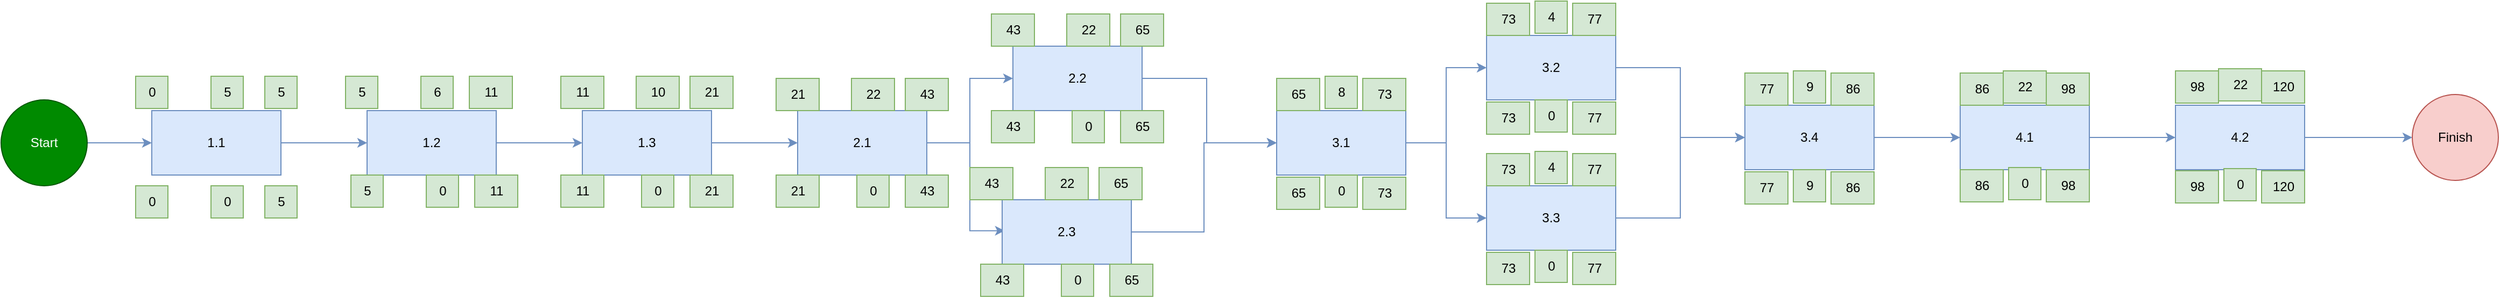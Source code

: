 <mxfile version="24.4.0" type="device">
  <diagram name="Page-1" id="drlovhU6fbLEltSXgcXZ">
    <mxGraphModel dx="1224" dy="1997" grid="1" gridSize="10" guides="1" tooltips="1" connect="1" arrows="1" fold="1" page="1" pageScale="1" pageWidth="850" pageHeight="1100" math="0" shadow="0">
      <root>
        <mxCell id="0" />
        <mxCell id="1" parent="0" />
        <mxCell id="rNS4qj6BT3vV4xHp1wg0-19" value="" style="edgeStyle=orthogonalEdgeStyle;rounded=0;orthogonalLoop=1;jettySize=auto;html=1;fillColor=#dae8fc;strokeColor=#6c8ebf;" parent="1" source="rNS4qj6BT3vV4xHp1wg0-2" target="rNS4qj6BT3vV4xHp1wg0-18" edge="1">
          <mxGeometry relative="1" as="geometry" />
        </mxCell>
        <mxCell id="rNS4qj6BT3vV4xHp1wg0-2" value="Start" style="ellipse;whiteSpace=wrap;html=1;aspect=fixed;fillColor=#008a00;strokeColor=#005700;fontColor=#ffffff;" parent="1" vertex="1">
          <mxGeometry x="30" y="40" width="80" height="80" as="geometry" />
        </mxCell>
        <mxCell id="rNS4qj6BT3vV4xHp1wg0-21" value="" style="edgeStyle=orthogonalEdgeStyle;rounded=0;orthogonalLoop=1;jettySize=auto;html=1;fillColor=#dae8fc;strokeColor=#6c8ebf;" parent="1" source="rNS4qj6BT3vV4xHp1wg0-18" target="rNS4qj6BT3vV4xHp1wg0-20" edge="1">
          <mxGeometry relative="1" as="geometry" />
        </mxCell>
        <mxCell id="rNS4qj6BT3vV4xHp1wg0-18" value="1.1" style="whiteSpace=wrap;html=1;fillColor=#dae8fc;strokeColor=#6c8ebf;" parent="1" vertex="1">
          <mxGeometry x="170" y="50" width="120" height="60" as="geometry" />
        </mxCell>
        <mxCell id="rNS4qj6BT3vV4xHp1wg0-23" value="" style="edgeStyle=orthogonalEdgeStyle;rounded=0;orthogonalLoop=1;jettySize=auto;html=1;fillColor=#dae8fc;strokeColor=#6c8ebf;" parent="1" source="rNS4qj6BT3vV4xHp1wg0-20" target="rNS4qj6BT3vV4xHp1wg0-22" edge="1">
          <mxGeometry relative="1" as="geometry" />
        </mxCell>
        <mxCell id="rNS4qj6BT3vV4xHp1wg0-20" value="1.2" style="whiteSpace=wrap;html=1;fillColor=#dae8fc;strokeColor=#6c8ebf;" parent="1" vertex="1">
          <mxGeometry x="370" y="50" width="120" height="60" as="geometry" />
        </mxCell>
        <mxCell id="rNS4qj6BT3vV4xHp1wg0-26" value="" style="edgeStyle=orthogonalEdgeStyle;rounded=0;orthogonalLoop=1;jettySize=auto;html=1;fillColor=#dae8fc;strokeColor=#6c8ebf;" parent="1" source="rNS4qj6BT3vV4xHp1wg0-22" target="rNS4qj6BT3vV4xHp1wg0-25" edge="1">
          <mxGeometry relative="1" as="geometry" />
        </mxCell>
        <mxCell id="rNS4qj6BT3vV4xHp1wg0-22" value="1.3" style="whiteSpace=wrap;html=1;fillColor=#dae8fc;strokeColor=#6c8ebf;" parent="1" vertex="1">
          <mxGeometry x="570" y="50" width="120" height="60" as="geometry" />
        </mxCell>
        <mxCell id="rNS4qj6BT3vV4xHp1wg0-59" value="" style="edgeStyle=orthogonalEdgeStyle;rounded=0;orthogonalLoop=1;jettySize=auto;html=1;fillColor=#dae8fc;strokeColor=#6c8ebf;" parent="1" source="rNS4qj6BT3vV4xHp1wg0-25" target="rNS4qj6BT3vV4xHp1wg0-58" edge="1">
          <mxGeometry relative="1" as="geometry" />
        </mxCell>
        <mxCell id="rNS4qj6BT3vV4xHp1wg0-25" value="2.1" style="whiteSpace=wrap;html=1;fillColor=#dae8fc;strokeColor=#6c8ebf;" parent="1" vertex="1">
          <mxGeometry x="770" y="50" width="120" height="60" as="geometry" />
        </mxCell>
        <mxCell id="rNS4qj6BT3vV4xHp1wg0-27" value="0" style="text;html=1;align=center;verticalAlign=middle;resizable=0;points=[];autosize=1;strokeColor=#82b366;fillColor=#d5e8d4;" parent="1" vertex="1">
          <mxGeometry x="155" y="18" width="30" height="30" as="geometry" />
        </mxCell>
        <mxCell id="rNS4qj6BT3vV4xHp1wg0-28" value="5" style="text;html=1;align=center;verticalAlign=middle;resizable=0;points=[];autosize=1;strokeColor=#82b366;fillColor=#d5e8d4;" parent="1" vertex="1">
          <mxGeometry x="275" y="18" width="30" height="30" as="geometry" />
        </mxCell>
        <mxCell id="rNS4qj6BT3vV4xHp1wg0-29" value="5" style="text;html=1;align=center;verticalAlign=middle;resizable=0;points=[];autosize=1;strokeColor=#82b366;fillColor=#d5e8d4;" parent="1" vertex="1">
          <mxGeometry x="225" y="18" width="30" height="30" as="geometry" />
        </mxCell>
        <mxCell id="rNS4qj6BT3vV4xHp1wg0-30" value="0" style="text;html=1;align=center;verticalAlign=middle;resizable=0;points=[];autosize=1;strokeColor=#82b366;fillColor=#d5e8d4;" parent="1" vertex="1">
          <mxGeometry x="155" y="120" width="30" height="30" as="geometry" />
        </mxCell>
        <mxCell id="rNS4qj6BT3vV4xHp1wg0-31" value="5" style="text;html=1;align=center;verticalAlign=middle;resizable=0;points=[];autosize=1;strokeColor=#82b366;fillColor=#d5e8d4;" parent="1" vertex="1">
          <mxGeometry x="275" y="120" width="30" height="30" as="geometry" />
        </mxCell>
        <mxCell id="rNS4qj6BT3vV4xHp1wg0-32" value="0" style="text;html=1;align=center;verticalAlign=middle;resizable=0;points=[];autosize=1;strokeColor=#82b366;fillColor=#d5e8d4;" parent="1" vertex="1">
          <mxGeometry x="225" y="120" width="30" height="30" as="geometry" />
        </mxCell>
        <mxCell id="rNS4qj6BT3vV4xHp1wg0-33" value="5" style="text;html=1;align=center;verticalAlign=middle;resizable=0;points=[];autosize=1;strokeColor=#82b366;fillColor=#d5e8d4;" parent="1" vertex="1">
          <mxGeometry x="350" y="18" width="30" height="30" as="geometry" />
        </mxCell>
        <mxCell id="rNS4qj6BT3vV4xHp1wg0-34" value="11" style="text;html=1;align=center;verticalAlign=middle;resizable=0;points=[];autosize=1;strokeColor=#82b366;fillColor=#d5e8d4;" parent="1" vertex="1">
          <mxGeometry x="465" y="18" width="40" height="30" as="geometry" />
        </mxCell>
        <mxCell id="rNS4qj6BT3vV4xHp1wg0-35" value="6" style="text;html=1;align=center;verticalAlign=middle;resizable=0;points=[];autosize=1;strokeColor=#82b366;fillColor=#d5e8d4;" parent="1" vertex="1">
          <mxGeometry x="420" y="18" width="30" height="30" as="geometry" />
        </mxCell>
        <mxCell id="rNS4qj6BT3vV4xHp1wg0-36" value="5" style="text;html=1;align=center;verticalAlign=middle;resizable=0;points=[];autosize=1;strokeColor=#82b366;fillColor=#d5e8d4;" parent="1" vertex="1">
          <mxGeometry x="355" y="110" width="30" height="30" as="geometry" />
        </mxCell>
        <mxCell id="rNS4qj6BT3vV4xHp1wg0-37" value="11" style="text;html=1;align=center;verticalAlign=middle;resizable=0;points=[];autosize=1;strokeColor=#82b366;fillColor=#d5e8d4;" parent="1" vertex="1">
          <mxGeometry x="470" y="110" width="40" height="30" as="geometry" />
        </mxCell>
        <mxCell id="rNS4qj6BT3vV4xHp1wg0-38" value="0" style="text;html=1;align=center;verticalAlign=middle;resizable=0;points=[];autosize=1;strokeColor=#82b366;fillColor=#d5e8d4;" parent="1" vertex="1">
          <mxGeometry x="425" y="110" width="30" height="30" as="geometry" />
        </mxCell>
        <mxCell id="rNS4qj6BT3vV4xHp1wg0-39" value="11" style="text;html=1;align=center;verticalAlign=middle;resizable=0;points=[];autosize=1;strokeColor=#82b366;fillColor=#d5e8d4;" parent="1" vertex="1">
          <mxGeometry x="550" y="18" width="40" height="30" as="geometry" />
        </mxCell>
        <mxCell id="rNS4qj6BT3vV4xHp1wg0-40" value="21" style="text;html=1;align=center;verticalAlign=middle;resizable=0;points=[];autosize=1;strokeColor=#82b366;fillColor=#d5e8d4;" parent="1" vertex="1">
          <mxGeometry x="670" y="18" width="40" height="30" as="geometry" />
        </mxCell>
        <mxCell id="rNS4qj6BT3vV4xHp1wg0-41" value="10" style="text;html=1;align=center;verticalAlign=middle;resizable=0;points=[];autosize=1;strokeColor=#82b366;fillColor=#d5e8d4;" parent="1" vertex="1">
          <mxGeometry x="620" y="18" width="40" height="30" as="geometry" />
        </mxCell>
        <mxCell id="rNS4qj6BT3vV4xHp1wg0-42" value="11" style="text;html=1;align=center;verticalAlign=middle;resizable=0;points=[];autosize=1;strokeColor=#82b366;fillColor=#d5e8d4;" parent="1" vertex="1">
          <mxGeometry x="550" y="110" width="40" height="30" as="geometry" />
        </mxCell>
        <mxCell id="rNS4qj6BT3vV4xHp1wg0-43" value="21" style="text;html=1;align=center;verticalAlign=middle;resizable=0;points=[];autosize=1;strokeColor=#82b366;fillColor=#d5e8d4;" parent="1" vertex="1">
          <mxGeometry x="670" y="110" width="40" height="30" as="geometry" />
        </mxCell>
        <mxCell id="rNS4qj6BT3vV4xHp1wg0-44" value="0" style="text;html=1;align=center;verticalAlign=middle;resizable=0;points=[];autosize=1;strokeColor=#82b366;fillColor=#d5e8d4;" parent="1" vertex="1">
          <mxGeometry x="625" y="110" width="30" height="30" as="geometry" />
        </mxCell>
        <mxCell id="rNS4qj6BT3vV4xHp1wg0-45" value="21" style="text;html=1;align=center;verticalAlign=middle;resizable=0;points=[];autosize=1;strokeColor=#82b366;fillColor=#d5e8d4;" parent="1" vertex="1">
          <mxGeometry x="750" y="20" width="40" height="30" as="geometry" />
        </mxCell>
        <mxCell id="rNS4qj6BT3vV4xHp1wg0-46" value="43" style="text;html=1;align=center;verticalAlign=middle;resizable=0;points=[];autosize=1;strokeColor=#82b366;fillColor=#d5e8d4;" parent="1" vertex="1">
          <mxGeometry x="870" y="20" width="40" height="30" as="geometry" />
        </mxCell>
        <mxCell id="rNS4qj6BT3vV4xHp1wg0-47" value="22" style="text;html=1;align=center;verticalAlign=middle;resizable=0;points=[];autosize=1;strokeColor=#82b366;fillColor=#d5e8d4;" parent="1" vertex="1">
          <mxGeometry x="820" y="20" width="40" height="30" as="geometry" />
        </mxCell>
        <mxCell id="rNS4qj6BT3vV4xHp1wg0-48" value="21" style="text;html=1;align=center;verticalAlign=middle;resizable=0;points=[];autosize=1;strokeColor=#82b366;fillColor=#d5e8d4;" parent="1" vertex="1">
          <mxGeometry x="750" y="110" width="40" height="30" as="geometry" />
        </mxCell>
        <mxCell id="rNS4qj6BT3vV4xHp1wg0-49" value="43" style="text;html=1;align=center;verticalAlign=middle;resizable=0;points=[];autosize=1;strokeColor=#82b366;fillColor=#d5e8d4;" parent="1" vertex="1">
          <mxGeometry x="870" y="110" width="40" height="30" as="geometry" />
        </mxCell>
        <mxCell id="rNS4qj6BT3vV4xHp1wg0-50" value="0" style="text;html=1;align=center;verticalAlign=middle;resizable=0;points=[];autosize=1;strokeColor=#82b366;fillColor=#d5e8d4;" parent="1" vertex="1">
          <mxGeometry x="825" y="110" width="30" height="30" as="geometry" />
        </mxCell>
        <mxCell id="rNS4qj6BT3vV4xHp1wg0-76" value="" style="edgeStyle=orthogonalEdgeStyle;rounded=0;orthogonalLoop=1;jettySize=auto;html=1;fillColor=#dae8fc;strokeColor=#6c8ebf;" parent="1" source="rNS4qj6BT3vV4xHp1wg0-58" target="rNS4qj6BT3vV4xHp1wg0-75" edge="1">
          <mxGeometry relative="1" as="geometry">
            <Array as="points">
              <mxPoint x="1150" y="20" />
              <mxPoint x="1150" y="80" />
            </Array>
          </mxGeometry>
        </mxCell>
        <mxCell id="rNS4qj6BT3vV4xHp1wg0-58" value="2.2" style="whiteSpace=wrap;html=1;fillColor=#dae8fc;strokeColor=#6c8ebf;" parent="1" vertex="1">
          <mxGeometry x="970" y="-10" width="120" height="60" as="geometry" />
        </mxCell>
        <mxCell id="rNS4qj6BT3vV4xHp1wg0-60" value="" style="edgeStyle=orthogonalEdgeStyle;rounded=0;orthogonalLoop=1;jettySize=auto;html=1;exitX=1;exitY=0.5;exitDx=0;exitDy=0;fillColor=#dae8fc;strokeColor=#6c8ebf;entryX=0.02;entryY=0.481;entryDx=0;entryDy=0;entryPerimeter=0;" parent="1" source="rNS4qj6BT3vV4xHp1wg0-25" target="rNS4qj6BT3vV4xHp1wg0-62" edge="1">
          <mxGeometry relative="1" as="geometry">
            <mxPoint x="900" y="90" as="sourcePoint" />
            <Array as="points">
              <mxPoint x="930" y="80" />
              <mxPoint x="930" y="162" />
            </Array>
          </mxGeometry>
        </mxCell>
        <mxCell id="rNS4qj6BT3vV4xHp1wg0-77" style="edgeStyle=orthogonalEdgeStyle;rounded=0;orthogonalLoop=1;jettySize=auto;html=1;exitX=1;exitY=0.5;exitDx=0;exitDy=0;entryX=0;entryY=0.5;entryDx=0;entryDy=0;fillColor=#dae8fc;strokeColor=#6c8ebf;" parent="1" source="rNS4qj6BT3vV4xHp1wg0-62" target="rNS4qj6BT3vV4xHp1wg0-75" edge="1">
          <mxGeometry relative="1" as="geometry" />
        </mxCell>
        <mxCell id="rNS4qj6BT3vV4xHp1wg0-62" value="2.3" style="whiteSpace=wrap;html=1;fillColor=#dae8fc;strokeColor=#6c8ebf;" parent="1" vertex="1">
          <mxGeometry x="960" y="133" width="120" height="60" as="geometry" />
        </mxCell>
        <mxCell id="rNS4qj6BT3vV4xHp1wg0-63" value="43" style="text;html=1;align=center;verticalAlign=middle;resizable=0;points=[];autosize=1;strokeColor=#82b366;fillColor=#d5e8d4;" parent="1" vertex="1">
          <mxGeometry x="950" y="-40" width="40" height="30" as="geometry" />
        </mxCell>
        <mxCell id="rNS4qj6BT3vV4xHp1wg0-64" value="65" style="text;html=1;align=center;verticalAlign=middle;resizable=0;points=[];autosize=1;strokeColor=#82b366;fillColor=#d5e8d4;" parent="1" vertex="1">
          <mxGeometry x="1070" y="-40" width="40" height="30" as="geometry" />
        </mxCell>
        <mxCell id="rNS4qj6BT3vV4xHp1wg0-65" value="22" style="text;html=1;align=center;verticalAlign=middle;resizable=0;points=[];autosize=1;strokeColor=#82b366;fillColor=#d5e8d4;" parent="1" vertex="1">
          <mxGeometry x="1020" y="-40" width="40" height="30" as="geometry" />
        </mxCell>
        <mxCell id="rNS4qj6BT3vV4xHp1wg0-66" value="43" style="text;html=1;align=center;verticalAlign=middle;resizable=0;points=[];autosize=1;strokeColor=#82b366;fillColor=#d5e8d4;" parent="1" vertex="1">
          <mxGeometry x="950" y="50" width="40" height="30" as="geometry" />
        </mxCell>
        <mxCell id="rNS4qj6BT3vV4xHp1wg0-67" value="65" style="text;html=1;align=center;verticalAlign=middle;resizable=0;points=[];autosize=1;strokeColor=#82b366;fillColor=#d5e8d4;" parent="1" vertex="1">
          <mxGeometry x="1070" y="50" width="40" height="30" as="geometry" />
        </mxCell>
        <mxCell id="rNS4qj6BT3vV4xHp1wg0-68" value="0" style="text;html=1;align=center;verticalAlign=middle;resizable=0;points=[];autosize=1;strokeColor=#82b366;fillColor=#d5e8d4;" parent="1" vertex="1">
          <mxGeometry x="1025" y="50" width="30" height="30" as="geometry" />
        </mxCell>
        <mxCell id="rNS4qj6BT3vV4xHp1wg0-69" value="43" style="text;html=1;align=center;verticalAlign=middle;resizable=0;points=[];autosize=1;strokeColor=#82b366;fillColor=#d5e8d4;" parent="1" vertex="1">
          <mxGeometry x="930" y="103" width="40" height="30" as="geometry" />
        </mxCell>
        <mxCell id="rNS4qj6BT3vV4xHp1wg0-70" value="65" style="text;html=1;align=center;verticalAlign=middle;resizable=0;points=[];autosize=1;strokeColor=#82b366;fillColor=#d5e8d4;" parent="1" vertex="1">
          <mxGeometry x="1050" y="103" width="40" height="30" as="geometry" />
        </mxCell>
        <mxCell id="rNS4qj6BT3vV4xHp1wg0-71" value="22" style="text;html=1;align=center;verticalAlign=middle;resizable=0;points=[];autosize=1;strokeColor=#82b366;fillColor=#d5e8d4;" parent="1" vertex="1">
          <mxGeometry x="1000" y="103" width="40" height="30" as="geometry" />
        </mxCell>
        <mxCell id="rNS4qj6BT3vV4xHp1wg0-72" value="43" style="text;html=1;align=center;verticalAlign=middle;resizable=0;points=[];autosize=1;strokeColor=#82b366;fillColor=#d5e8d4;" parent="1" vertex="1">
          <mxGeometry x="940" y="193" width="40" height="30" as="geometry" />
        </mxCell>
        <mxCell id="rNS4qj6BT3vV4xHp1wg0-73" value="65" style="text;html=1;align=center;verticalAlign=middle;resizable=0;points=[];autosize=1;strokeColor=#82b366;fillColor=#d5e8d4;" parent="1" vertex="1">
          <mxGeometry x="1060" y="193" width="40" height="30" as="geometry" />
        </mxCell>
        <mxCell id="rNS4qj6BT3vV4xHp1wg0-74" value="0" style="text;html=1;align=center;verticalAlign=middle;resizable=0;points=[];autosize=1;strokeColor=#82b366;fillColor=#d5e8d4;" parent="1" vertex="1">
          <mxGeometry x="1015" y="193" width="30" height="30" as="geometry" />
        </mxCell>
        <mxCell id="rNS4qj6BT3vV4xHp1wg0-90" style="edgeStyle=orthogonalEdgeStyle;rounded=0;orthogonalLoop=1;jettySize=auto;html=1;exitX=1;exitY=0.5;exitDx=0;exitDy=0;entryX=0;entryY=0.5;entryDx=0;entryDy=0;fillColor=#dae8fc;strokeColor=#6c8ebf;" parent="1" source="rNS4qj6BT3vV4xHp1wg0-75" target="rNS4qj6BT3vV4xHp1wg0-89" edge="1">
          <mxGeometry relative="1" as="geometry" />
        </mxCell>
        <mxCell id="rNS4qj6BT3vV4xHp1wg0-91" style="edgeStyle=orthogonalEdgeStyle;rounded=0;orthogonalLoop=1;jettySize=auto;html=1;exitX=1;exitY=0.5;exitDx=0;exitDy=0;entryX=0;entryY=0.5;entryDx=0;entryDy=0;fillColor=#dae8fc;strokeColor=#6c8ebf;" parent="1" source="rNS4qj6BT3vV4xHp1wg0-75" target="rNS4qj6BT3vV4xHp1wg0-92" edge="1">
          <mxGeometry relative="1" as="geometry">
            <mxPoint x="1370" as="targetPoint" />
          </mxGeometry>
        </mxCell>
        <mxCell id="rNS4qj6BT3vV4xHp1wg0-75" value="3.1" style="whiteSpace=wrap;html=1;fillColor=#dae8fc;strokeColor=#6c8ebf;" parent="1" vertex="1">
          <mxGeometry x="1215" y="50" width="120" height="60" as="geometry" />
        </mxCell>
        <mxCell id="rNS4qj6BT3vV4xHp1wg0-78" value="65" style="text;html=1;align=center;verticalAlign=middle;resizable=0;points=[];autosize=1;strokeColor=#82b366;fillColor=#d5e8d4;" parent="1" vertex="1">
          <mxGeometry x="1215" y="20" width="40" height="30" as="geometry" />
        </mxCell>
        <mxCell id="rNS4qj6BT3vV4xHp1wg0-79" value="73" style="text;html=1;align=center;verticalAlign=middle;resizable=0;points=[];autosize=1;strokeColor=#82b366;fillColor=#d5e8d4;" parent="1" vertex="1">
          <mxGeometry x="1295" y="20" width="40" height="30" as="geometry" />
        </mxCell>
        <mxCell id="rNS4qj6BT3vV4xHp1wg0-80" value="8" style="text;html=1;align=center;verticalAlign=middle;resizable=0;points=[];autosize=1;strokeColor=#82b366;fillColor=#d5e8d4;" parent="1" vertex="1">
          <mxGeometry x="1260" y="18" width="30" height="30" as="geometry" />
        </mxCell>
        <mxCell id="rNS4qj6BT3vV4xHp1wg0-118" style="edgeStyle=orthogonalEdgeStyle;rounded=0;orthogonalLoop=1;jettySize=auto;html=1;exitX=1;exitY=0.5;exitDx=0;exitDy=0;entryX=0;entryY=0.5;entryDx=0;entryDy=0;fillColor=#dae8fc;strokeColor=#6c8ebf;" parent="1" source="rNS4qj6BT3vV4xHp1wg0-89" target="rNS4qj6BT3vV4xHp1wg0-114" edge="1">
          <mxGeometry relative="1" as="geometry" />
        </mxCell>
        <mxCell id="rNS4qj6BT3vV4xHp1wg0-89" value="3.3" style="whiteSpace=wrap;html=1;fillColor=#dae8fc;strokeColor=#6c8ebf;" parent="1" vertex="1">
          <mxGeometry x="1410" y="120" width="120" height="60" as="geometry" />
        </mxCell>
        <mxCell id="rNS4qj6BT3vV4xHp1wg0-116" style="edgeStyle=orthogonalEdgeStyle;rounded=0;orthogonalLoop=1;jettySize=auto;html=1;exitX=1;exitY=0.5;exitDx=0;exitDy=0;entryX=0;entryY=0.5;entryDx=0;entryDy=0;fillColor=#dae8fc;strokeColor=#6c8ebf;" parent="1" source="rNS4qj6BT3vV4xHp1wg0-92" target="rNS4qj6BT3vV4xHp1wg0-114" edge="1">
          <mxGeometry relative="1" as="geometry" />
        </mxCell>
        <mxCell id="rNS4qj6BT3vV4xHp1wg0-92" value="3.2" style="whiteSpace=wrap;html=1;fillColor=#dae8fc;strokeColor=#6c8ebf;" parent="1" vertex="1">
          <mxGeometry x="1410" y="-20" width="120" height="60" as="geometry" />
        </mxCell>
        <mxCell id="rNS4qj6BT3vV4xHp1wg0-93" value="65" style="text;html=1;align=center;verticalAlign=middle;resizable=0;points=[];autosize=1;strokeColor=#82b366;fillColor=#d5e8d4;" parent="1" vertex="1">
          <mxGeometry x="1215" y="112" width="40" height="30" as="geometry" />
        </mxCell>
        <mxCell id="rNS4qj6BT3vV4xHp1wg0-94" value="73" style="text;html=1;align=center;verticalAlign=middle;resizable=0;points=[];autosize=1;strokeColor=#82b366;fillColor=#d5e8d4;" parent="1" vertex="1">
          <mxGeometry x="1295" y="112" width="40" height="30" as="geometry" />
        </mxCell>
        <mxCell id="rNS4qj6BT3vV4xHp1wg0-95" value="0" style="text;html=1;align=center;verticalAlign=middle;resizable=0;points=[];autosize=1;strokeColor=#82b366;fillColor=#d5e8d4;" parent="1" vertex="1">
          <mxGeometry x="1260" y="110" width="30" height="30" as="geometry" />
        </mxCell>
        <mxCell id="rNS4qj6BT3vV4xHp1wg0-96" value="73" style="text;html=1;align=center;verticalAlign=middle;resizable=0;points=[];autosize=1;strokeColor=#82b366;fillColor=#d5e8d4;" parent="1" vertex="1">
          <mxGeometry x="1410" y="-50" width="40" height="30" as="geometry" />
        </mxCell>
        <mxCell id="rNS4qj6BT3vV4xHp1wg0-97" value="77" style="text;html=1;align=center;verticalAlign=middle;resizable=0;points=[];autosize=1;strokeColor=#82b366;fillColor=#d5e8d4;" parent="1" vertex="1">
          <mxGeometry x="1490" y="-50" width="40" height="30" as="geometry" />
        </mxCell>
        <mxCell id="rNS4qj6BT3vV4xHp1wg0-98" value="4" style="text;html=1;align=center;verticalAlign=middle;resizable=0;points=[];autosize=1;strokeColor=#82b366;fillColor=#d5e8d4;" parent="1" vertex="1">
          <mxGeometry x="1455" y="-52" width="30" height="30" as="geometry" />
        </mxCell>
        <mxCell id="rNS4qj6BT3vV4xHp1wg0-99" value="73" style="text;html=1;align=center;verticalAlign=middle;resizable=0;points=[];autosize=1;strokeColor=#82b366;fillColor=#d5e8d4;" parent="1" vertex="1">
          <mxGeometry x="1410" y="42" width="40" height="30" as="geometry" />
        </mxCell>
        <mxCell id="rNS4qj6BT3vV4xHp1wg0-100" value="77" style="text;html=1;align=center;verticalAlign=middle;resizable=0;points=[];autosize=1;strokeColor=#82b366;fillColor=#d5e8d4;" parent="1" vertex="1">
          <mxGeometry x="1490" y="42" width="40" height="30" as="geometry" />
        </mxCell>
        <mxCell id="rNS4qj6BT3vV4xHp1wg0-101" value="0" style="text;html=1;align=center;verticalAlign=middle;resizable=0;points=[];autosize=1;strokeColor=#82b366;fillColor=#d5e8d4;" parent="1" vertex="1">
          <mxGeometry x="1455" y="40" width="30" height="30" as="geometry" />
        </mxCell>
        <mxCell id="rNS4qj6BT3vV4xHp1wg0-108" value="73" style="text;html=1;align=center;verticalAlign=middle;resizable=0;points=[];autosize=1;strokeColor=#82b366;fillColor=#d5e8d4;" parent="1" vertex="1">
          <mxGeometry x="1410" y="90" width="40" height="30" as="geometry" />
        </mxCell>
        <mxCell id="rNS4qj6BT3vV4xHp1wg0-109" value="77" style="text;html=1;align=center;verticalAlign=middle;resizable=0;points=[];autosize=1;strokeColor=#82b366;fillColor=#d5e8d4;" parent="1" vertex="1">
          <mxGeometry x="1490" y="90" width="40" height="30" as="geometry" />
        </mxCell>
        <mxCell id="rNS4qj6BT3vV4xHp1wg0-110" value="4" style="text;html=1;align=center;verticalAlign=middle;resizable=0;points=[];autosize=1;strokeColor=#82b366;fillColor=#d5e8d4;" parent="1" vertex="1">
          <mxGeometry x="1455" y="88" width="30" height="30" as="geometry" />
        </mxCell>
        <mxCell id="rNS4qj6BT3vV4xHp1wg0-111" value="73" style="text;html=1;align=center;verticalAlign=middle;resizable=0;points=[];autosize=1;strokeColor=#82b366;fillColor=#d5e8d4;" parent="1" vertex="1">
          <mxGeometry x="1410" y="182" width="40" height="30" as="geometry" />
        </mxCell>
        <mxCell id="rNS4qj6BT3vV4xHp1wg0-112" value="77" style="text;html=1;align=center;verticalAlign=middle;resizable=0;points=[];autosize=1;strokeColor=#82b366;fillColor=#d5e8d4;" parent="1" vertex="1">
          <mxGeometry x="1490" y="182" width="40" height="30" as="geometry" />
        </mxCell>
        <mxCell id="rNS4qj6BT3vV4xHp1wg0-113" value="0" style="text;html=1;align=center;verticalAlign=middle;resizable=0;points=[];autosize=1;strokeColor=#82b366;fillColor=#d5e8d4;" parent="1" vertex="1">
          <mxGeometry x="1455" y="180" width="30" height="30" as="geometry" />
        </mxCell>
        <mxCell id="rNS4qj6BT3vV4xHp1wg0-126" value="" style="edgeStyle=orthogonalEdgeStyle;rounded=0;orthogonalLoop=1;jettySize=auto;html=1;fillColor=#dae8fc;strokeColor=#6c8ebf;" parent="1" source="rNS4qj6BT3vV4xHp1wg0-114" target="rNS4qj6BT3vV4xHp1wg0-125" edge="1">
          <mxGeometry relative="1" as="geometry" />
        </mxCell>
        <mxCell id="rNS4qj6BT3vV4xHp1wg0-114" value="3.4" style="whiteSpace=wrap;html=1;fillColor=#dae8fc;strokeColor=#6c8ebf;" parent="1" vertex="1">
          <mxGeometry x="1650" y="45" width="120" height="60" as="geometry" />
        </mxCell>
        <mxCell id="rNS4qj6BT3vV4xHp1wg0-119" value="77" style="text;html=1;align=center;verticalAlign=middle;resizable=0;points=[];autosize=1;strokeColor=#82b366;fillColor=#d5e8d4;" parent="1" vertex="1">
          <mxGeometry x="1650" y="15" width="40" height="30" as="geometry" />
        </mxCell>
        <mxCell id="rNS4qj6BT3vV4xHp1wg0-120" value="86" style="text;html=1;align=center;verticalAlign=middle;resizable=0;points=[];autosize=1;strokeColor=#82b366;fillColor=#d5e8d4;" parent="1" vertex="1">
          <mxGeometry x="1730" y="15" width="40" height="30" as="geometry" />
        </mxCell>
        <mxCell id="rNS4qj6BT3vV4xHp1wg0-121" value="9" style="text;html=1;align=center;verticalAlign=middle;resizable=0;points=[];autosize=1;strokeColor=#82b366;fillColor=#d5e8d4;" parent="1" vertex="1">
          <mxGeometry x="1695" y="13" width="30" height="30" as="geometry" />
        </mxCell>
        <mxCell id="rNS4qj6BT3vV4xHp1wg0-122" value="77" style="text;html=1;align=center;verticalAlign=middle;resizable=0;points=[];autosize=1;strokeColor=#82b366;fillColor=#d5e8d4;" parent="1" vertex="1">
          <mxGeometry x="1650" y="107" width="40" height="30" as="geometry" />
        </mxCell>
        <mxCell id="rNS4qj6BT3vV4xHp1wg0-123" value="86" style="text;html=1;align=center;verticalAlign=middle;resizable=0;points=[];autosize=1;strokeColor=#82b366;fillColor=#d5e8d4;" parent="1" vertex="1">
          <mxGeometry x="1730" y="107" width="40" height="30" as="geometry" />
        </mxCell>
        <mxCell id="rNS4qj6BT3vV4xHp1wg0-124" value="9" style="text;html=1;align=center;verticalAlign=middle;resizable=0;points=[];autosize=1;strokeColor=#82b366;fillColor=#d5e8d4;" parent="1" vertex="1">
          <mxGeometry x="1695" y="105" width="30" height="30" as="geometry" />
        </mxCell>
        <mxCell id="rNS4qj6BT3vV4xHp1wg0-128" value="" style="edgeStyle=orthogonalEdgeStyle;rounded=0;orthogonalLoop=1;jettySize=auto;html=1;fillColor=#dae8fc;strokeColor=#6c8ebf;" parent="1" source="rNS4qj6BT3vV4xHp1wg0-125" target="rNS4qj6BT3vV4xHp1wg0-127" edge="1">
          <mxGeometry relative="1" as="geometry" />
        </mxCell>
        <mxCell id="rNS4qj6BT3vV4xHp1wg0-125" value="4.1" style="whiteSpace=wrap;html=1;fillColor=#dae8fc;strokeColor=#6c8ebf;" parent="1" vertex="1">
          <mxGeometry x="1850" y="45" width="120" height="60" as="geometry" />
        </mxCell>
        <mxCell id="rNS4qj6BT3vV4xHp1wg0-130" value="" style="edgeStyle=orthogonalEdgeStyle;rounded=0;orthogonalLoop=1;jettySize=auto;html=1;fillColor=#dae8fc;strokeColor=#6c8ebf;" parent="1" source="rNS4qj6BT3vV4xHp1wg0-127" target="rNS4qj6BT3vV4xHp1wg0-129" edge="1">
          <mxGeometry relative="1" as="geometry" />
        </mxCell>
        <mxCell id="rNS4qj6BT3vV4xHp1wg0-127" value="4.2" style="whiteSpace=wrap;html=1;fillColor=#dae8fc;strokeColor=#6c8ebf;" parent="1" vertex="1">
          <mxGeometry x="2050" y="45" width="120" height="60" as="geometry" />
        </mxCell>
        <mxCell id="rNS4qj6BT3vV4xHp1wg0-129" value="Finish" style="ellipse;whiteSpace=wrap;html=1;fillColor=#f8cecc;strokeColor=#b85450;" parent="1" vertex="1">
          <mxGeometry x="2270" y="35" width="80" height="80" as="geometry" />
        </mxCell>
        <mxCell id="rNS4qj6BT3vV4xHp1wg0-131" value="86" style="text;html=1;align=center;verticalAlign=middle;resizable=0;points=[];autosize=1;strokeColor=#82b366;fillColor=#d5e8d4;" parent="1" vertex="1">
          <mxGeometry x="1850" y="15" width="40" height="30" as="geometry" />
        </mxCell>
        <mxCell id="rNS4qj6BT3vV4xHp1wg0-132" value="98" style="text;html=1;align=center;verticalAlign=middle;resizable=0;points=[];autosize=1;strokeColor=#82b366;fillColor=#d5e8d4;" parent="1" vertex="1">
          <mxGeometry x="1930" y="15" width="40" height="30" as="geometry" />
        </mxCell>
        <mxCell id="rNS4qj6BT3vV4xHp1wg0-133" value="22" style="text;html=1;align=center;verticalAlign=middle;resizable=0;points=[];autosize=1;strokeColor=#82b366;fillColor=#d5e8d4;" parent="1" vertex="1">
          <mxGeometry x="1890" y="13" width="40" height="30" as="geometry" />
        </mxCell>
        <mxCell id="rNS4qj6BT3vV4xHp1wg0-134" value="98" style="text;html=1;align=center;verticalAlign=middle;resizable=0;points=[];autosize=1;strokeColor=#82b366;fillColor=#d5e8d4;" parent="1" vertex="1">
          <mxGeometry x="2050" y="13" width="40" height="30" as="geometry" />
        </mxCell>
        <mxCell id="rNS4qj6BT3vV4xHp1wg0-135" value="120" style="text;html=1;align=center;verticalAlign=middle;resizable=0;points=[];autosize=1;strokeColor=#82b366;fillColor=#d5e8d4;" parent="1" vertex="1">
          <mxGeometry x="2130" y="13" width="40" height="30" as="geometry" />
        </mxCell>
        <mxCell id="rNS4qj6BT3vV4xHp1wg0-136" value="22" style="text;html=1;align=center;verticalAlign=middle;resizable=0;points=[];autosize=1;strokeColor=#82b366;fillColor=#d5e8d4;" parent="1" vertex="1">
          <mxGeometry x="2090" y="11" width="40" height="30" as="geometry" />
        </mxCell>
        <mxCell id="rNS4qj6BT3vV4xHp1wg0-137" value="86" style="text;html=1;align=center;verticalAlign=middle;resizable=0;points=[];autosize=1;strokeColor=#82b366;fillColor=#d5e8d4;" parent="1" vertex="1">
          <mxGeometry x="1850" y="105" width="40" height="30" as="geometry" />
        </mxCell>
        <mxCell id="rNS4qj6BT3vV4xHp1wg0-138" value="98" style="text;html=1;align=center;verticalAlign=middle;resizable=0;points=[];autosize=1;strokeColor=#82b366;fillColor=#d5e8d4;" parent="1" vertex="1">
          <mxGeometry x="1930" y="105" width="40" height="30" as="geometry" />
        </mxCell>
        <mxCell id="rNS4qj6BT3vV4xHp1wg0-139" value="0" style="text;html=1;align=center;verticalAlign=middle;resizable=0;points=[];autosize=1;strokeColor=#82b366;fillColor=#d5e8d4;" parent="1" vertex="1">
          <mxGeometry x="1895" y="103" width="30" height="30" as="geometry" />
        </mxCell>
        <mxCell id="rNS4qj6BT3vV4xHp1wg0-140" value="98" style="text;html=1;align=center;verticalAlign=middle;resizable=0;points=[];autosize=1;strokeColor=#82b366;fillColor=#d5e8d4;" parent="1" vertex="1">
          <mxGeometry x="2050" y="106" width="40" height="30" as="geometry" />
        </mxCell>
        <mxCell id="rNS4qj6BT3vV4xHp1wg0-141" value="120" style="text;html=1;align=center;verticalAlign=middle;resizable=0;points=[];autosize=1;strokeColor=#82b366;fillColor=#d5e8d4;" parent="1" vertex="1">
          <mxGeometry x="2130" y="106" width="40" height="30" as="geometry" />
        </mxCell>
        <mxCell id="rNS4qj6BT3vV4xHp1wg0-142" value="0" style="text;html=1;align=center;verticalAlign=middle;resizable=0;points=[];autosize=1;strokeColor=#82b366;fillColor=#d5e8d4;" parent="1" vertex="1">
          <mxGeometry x="2095" y="104" width="30" height="30" as="geometry" />
        </mxCell>
      </root>
    </mxGraphModel>
  </diagram>
</mxfile>
